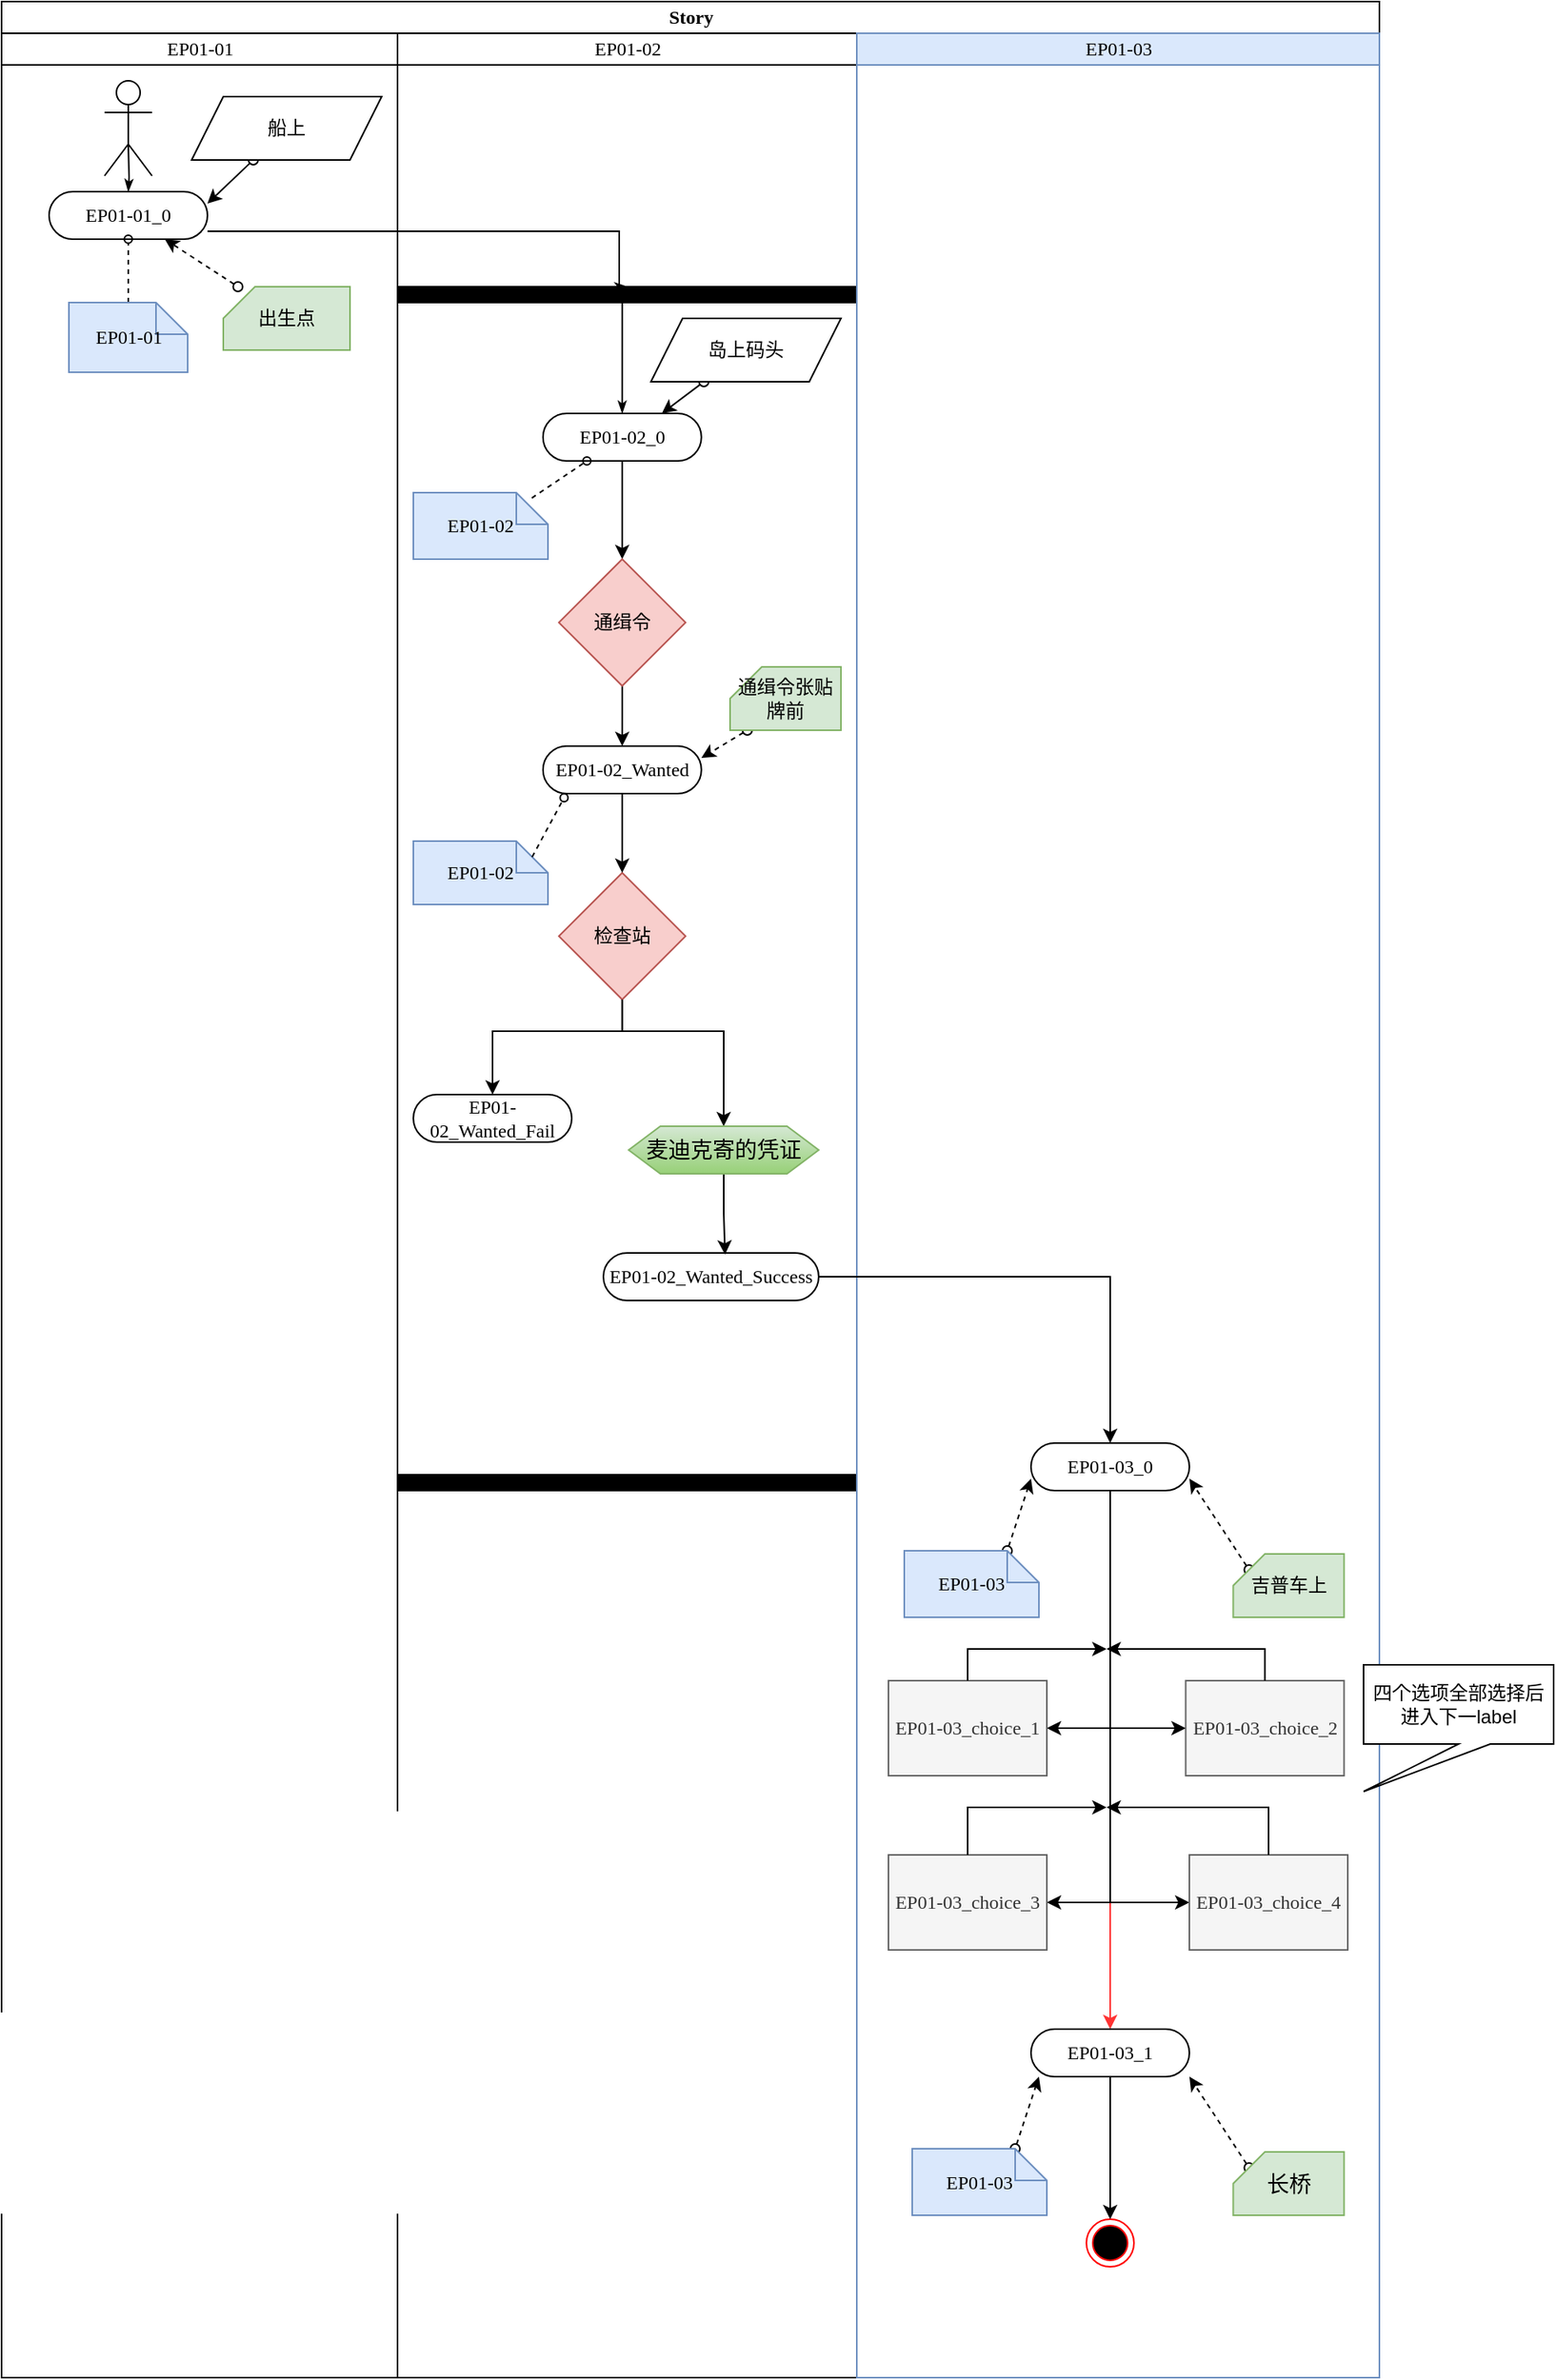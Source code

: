 <mxfile version="14.4.8" type="github" pages="2">
  <diagram name="关卡流程图" id="0783ab3e-0a74-02c8-0abd-f7b4e66b4bec">
    <mxGraphModel dx="1038" dy="1648" grid="1" gridSize="10" guides="1" tooltips="1" connect="1" arrows="1" fold="1" page="1" pageScale="1" pageWidth="850" pageHeight="1100" background="#ffffff" math="0" shadow="0">
      <root>
        <mxCell id="0" />
        <mxCell id="1" parent="0" />
        <mxCell id="1c1d494c118603dd-1" value="Story" style="swimlane;html=1;childLayout=stackLayout;startSize=20;rounded=0;shadow=0;comic=0;labelBackgroundColor=none;strokeWidth=1;fontFamily=Verdana;fontSize=12;align=center;" parent="1" vertex="1">
          <mxGeometry x="30" y="-1080" width="870" height="1500" as="geometry" />
        </mxCell>
        <mxCell id="1c1d494c118603dd-2" value="&lt;span style=&quot;font-family: &amp;#34;verdana&amp;#34; ; font-weight: 400&quot;&gt;EP01-01&lt;/span&gt;" style="swimlane;html=1;startSize=20;" parent="1c1d494c118603dd-1" vertex="1">
          <mxGeometry y="20" width="250" height="1480" as="geometry" />
        </mxCell>
        <mxCell id="60571a20871a0731-8" value="EP01-01_0" style="rounded=1;whiteSpace=wrap;html=1;shadow=0;comic=0;labelBackgroundColor=none;strokeWidth=1;fontFamily=Verdana;fontSize=12;align=center;arcSize=50;" parent="1c1d494c118603dd-2" vertex="1">
          <mxGeometry x="30" y="100" width="100" height="30" as="geometry" />
        </mxCell>
        <mxCell id="soN0B9OmbE9krU4sowRZ-2" style="edgeStyle=none;rounded=0;html=1;dashed=1;labelBackgroundColor=none;startArrow=none;startFill=0;startSize=5;endArrow=oval;endFill=0;endSize=5;jettySize=auto;orthogonalLoop=1;strokeWidth=1;fontFamily=Verdana;fontSize=12;entryX=0.5;entryY=1;entryDx=0;entryDy=0;exitX=0.5;exitY=0;exitDx=0;exitDy=0;exitPerimeter=0;" parent="1c1d494c118603dd-2" source="soN0B9OmbE9krU4sowRZ-1" target="60571a20871a0731-8" edge="1">
          <mxGeometry relative="1" as="geometry">
            <mxPoint x="150" y="257.878" as="sourcePoint" />
            <mxPoint x="112.955" y="238" as="targetPoint" />
          </mxGeometry>
        </mxCell>
        <mxCell id="1c1d494c118603dd-27" style="edgeStyle=orthogonalEdgeStyle;rounded=0;html=1;labelBackgroundColor=none;startArrow=none;startFill=0;startSize=5;endArrow=classicThin;endFill=1;endSize=5;jettySize=auto;orthogonalLoop=1;strokeWidth=1;fontFamily=Verdana;fontSize=12" parent="1c1d494c118603dd-2" target="60571a20871a0731-8" edge="1">
          <mxGeometry relative="1" as="geometry">
            <mxPoint x="80" y="70" as="sourcePoint" />
          </mxGeometry>
        </mxCell>
        <mxCell id="soN0B9OmbE9krU4sowRZ-1" value="EP01-01" style="shape=note;whiteSpace=wrap;html=1;rounded=0;shadow=0;comic=0;labelBackgroundColor=none;strokeWidth=1;fontFamily=Verdana;fontSize=12;align=center;size=20;fillColor=#dae8fc;strokeColor=#6c8ebf;" parent="1c1d494c118603dd-2" vertex="1">
          <mxGeometry x="42.5" y="170" width="75" height="44" as="geometry" />
        </mxCell>
        <mxCell id="soN0B9OmbE9krU4sowRZ-3" value="" style="shape=umlActor;verticalLabelPosition=bottom;verticalAlign=top;html=1;outlineConnect=0;" parent="1c1d494c118603dd-2" vertex="1">
          <mxGeometry x="65" y="30" width="30" height="60" as="geometry" />
        </mxCell>
        <mxCell id="soN0B9OmbE9krU4sowRZ-13" style="edgeStyle=none;rounded=0;orthogonalLoop=1;jettySize=auto;html=1;dashed=1;startArrow=oval;startFill=0;" parent="1c1d494c118603dd-2" source="soN0B9OmbE9krU4sowRZ-12" target="60571a20871a0731-8" edge="1">
          <mxGeometry relative="1" as="geometry" />
        </mxCell>
        <mxCell id="soN0B9OmbE9krU4sowRZ-12" value="出生点" style="shape=card;whiteSpace=wrap;html=1;size=20;fillColor=#d5e8d4;strokeColor=#82b366;" parent="1c1d494c118603dd-2" vertex="1">
          <mxGeometry x="140" y="160" width="80" height="40" as="geometry" />
        </mxCell>
        <mxCell id="soN0B9OmbE9krU4sowRZ-38" style="edgeStyle=none;rounded=0;orthogonalLoop=1;jettySize=auto;html=1;entryX=1;entryY=0.25;entryDx=0;entryDy=0;startArrow=oval;startFill=0;" parent="1c1d494c118603dd-2" source="soN0B9OmbE9krU4sowRZ-37" target="60571a20871a0731-8" edge="1">
          <mxGeometry relative="1" as="geometry" />
        </mxCell>
        <mxCell id="soN0B9OmbE9krU4sowRZ-37" value="船上" style="shape=parallelogram;perimeter=parallelogramPerimeter;whiteSpace=wrap;html=1;fixedSize=1;" parent="1c1d494c118603dd-2" vertex="1">
          <mxGeometry x="120" y="40" width="120" height="40" as="geometry" />
        </mxCell>
        <mxCell id="1c1d494c118603dd-28" style="edgeStyle=orthogonalEdgeStyle;rounded=0;html=1;entryX=0.5;entryY=0;labelBackgroundColor=none;startArrow=none;startFill=0;startSize=5;endArrow=classicThin;endFill=1;endSize=5;jettySize=auto;orthogonalLoop=1;strokeWidth=1;fontFamily=Verdana;fontSize=12" parent="1c1d494c118603dd-1" source="60571a20871a0731-8" target="60571a20871a0731-3" edge="1">
          <mxGeometry relative="1" as="geometry">
            <Array as="points">
              <mxPoint x="390" y="145" />
            </Array>
          </mxGeometry>
        </mxCell>
        <mxCell id="1c1d494c118603dd-3" value="&lt;span style=&quot;font-family: &amp;#34;verdana&amp;#34; ; font-weight: 400&quot;&gt;EP01-02&lt;/span&gt;" style="swimlane;html=1;startSize=20;" parent="1c1d494c118603dd-1" vertex="1">
          <mxGeometry x="250" y="20" width="290" height="1480" as="geometry" />
        </mxCell>
        <mxCell id="60571a20871a0731-3" value="" style="whiteSpace=wrap;html=1;rounded=0;shadow=0;comic=0;labelBackgroundColor=none;strokeWidth=1;fillColor=#000000;fontFamily=Verdana;fontSize=12;align=center;rotation=0;" parent="1c1d494c118603dd-3" vertex="1">
          <mxGeometry y="160" width="290" height="10" as="geometry" />
        </mxCell>
        <mxCell id="CkhX5bCaa37D4_O5Mb_i-23" style="edgeStyle=orthogonalEdgeStyle;rounded=0;orthogonalLoop=1;jettySize=auto;html=1;" parent="1c1d494c118603dd-3" source="1c1d494c118603dd-6" target="CkhX5bCaa37D4_O5Mb_i-21" edge="1">
          <mxGeometry relative="1" as="geometry" />
        </mxCell>
        <mxCell id="1c1d494c118603dd-6" value="EP01-02_0" style="rounded=1;whiteSpace=wrap;html=1;shadow=0;comic=0;labelBackgroundColor=none;strokeWidth=1;fontFamily=Verdana;fontSize=12;align=center;arcSize=50;" parent="1c1d494c118603dd-3" vertex="1">
          <mxGeometry x="91.88" y="240" width="100" height="30" as="geometry" />
        </mxCell>
        <mxCell id="1c1d494c118603dd-30" style="edgeStyle=orthogonalEdgeStyle;rounded=0;html=1;exitX=0.25;exitY=1;entryX=0.5;entryY=0;labelBackgroundColor=none;startArrow=none;startFill=0;startSize=5;endArrow=classicThin;endFill=1;endSize=5;jettySize=auto;orthogonalLoop=1;strokeWidth=1;fontFamily=Verdana;fontSize=12" parent="1c1d494c118603dd-3" source="60571a20871a0731-3" target="1c1d494c118603dd-6" edge="1">
          <mxGeometry relative="1" as="geometry">
            <Array as="points">
              <mxPoint x="142" y="170" />
            </Array>
          </mxGeometry>
        </mxCell>
        <mxCell id="1c1d494c118603dd-46" style="edgeStyle=none;rounded=0;html=1;labelBackgroundColor=none;startArrow=none;startFill=0;startSize=5;endArrow=oval;endFill=0;endSize=5;jettySize=auto;orthogonalLoop=1;strokeWidth=1;fontFamily=Verdana;fontSize=12;dashed=1;exitX=0.88;exitY=0.081;exitDx=0;exitDy=0;exitPerimeter=0;" parent="1c1d494c118603dd-3" source="1c1d494c118603dd-21" target="1c1d494c118603dd-6" edge="1">
          <mxGeometry relative="1" as="geometry">
            <mxPoint x="85.005" y="254" as="sourcePoint" />
          </mxGeometry>
        </mxCell>
        <mxCell id="1c1d494c118603dd-21" value="EP01-02" style="shape=note;whiteSpace=wrap;html=1;rounded=0;shadow=0;comic=0;labelBackgroundColor=none;strokeWidth=1;fontFamily=Verdana;fontSize=12;align=center;size=20;fillColor=#dae8fc;strokeColor=#6c8ebf;" parent="1c1d494c118603dd-3" vertex="1">
          <mxGeometry x="10.0" y="290" width="85" height="42" as="geometry" />
        </mxCell>
        <mxCell id="soN0B9OmbE9krU4sowRZ-15" style="edgeStyle=none;rounded=0;orthogonalLoop=1;jettySize=auto;html=1;dashed=1;startArrow=oval;startFill=0;entryX=1;entryY=0.25;entryDx=0;entryDy=0;" parent="1c1d494c118603dd-3" target="CkhX5bCaa37D4_O5Mb_i-14" edge="1">
          <mxGeometry relative="1" as="geometry">
            <mxPoint x="220.877" y="440" as="sourcePoint" />
          </mxGeometry>
        </mxCell>
        <mxCell id="soN0B9OmbE9krU4sowRZ-14" value="通缉令张贴牌前" style="shape=card;whiteSpace=wrap;html=1;size=20;fillColor=#d5e8d4;strokeColor=#82b366;" parent="1c1d494c118603dd-3" vertex="1">
          <mxGeometry x="210" y="400" width="70" height="40" as="geometry" />
        </mxCell>
        <mxCell id="soN0B9OmbE9krU4sowRZ-31" value="" style="whiteSpace=wrap;html=1;rounded=0;shadow=0;comic=0;labelBackgroundColor=none;strokeWidth=1;fillColor=#000000;fontFamily=Verdana;fontSize=12;align=center;rotation=0;" parent="1c1d494c118603dd-3" vertex="1">
          <mxGeometry y="910" width="290" height="10" as="geometry" />
        </mxCell>
        <mxCell id="CkhX5bCaa37D4_O5Mb_i-1" style="edgeStyle=none;rounded=0;orthogonalLoop=1;jettySize=auto;html=1;entryX=0.75;entryY=0;entryDx=0;entryDy=0;startArrow=oval;startFill=0;" parent="1c1d494c118603dd-3" source="CkhX5bCaa37D4_O5Mb_i-2" target="1c1d494c118603dd-6" edge="1">
          <mxGeometry relative="1" as="geometry">
            <mxPoint x="170" y="117.5" as="targetPoint" />
          </mxGeometry>
        </mxCell>
        <mxCell id="CkhX5bCaa37D4_O5Mb_i-2" value="岛上码头" style="shape=parallelogram;perimeter=parallelogramPerimeter;whiteSpace=wrap;html=1;fixedSize=1;" parent="1c1d494c118603dd-3" vertex="1">
          <mxGeometry x="160" y="180" width="120" height="40" as="geometry" />
        </mxCell>
        <mxCell id="CkhX5bCaa37D4_O5Mb_i-14" value="EP01-02_Wanted" style="rounded=1;whiteSpace=wrap;html=1;shadow=0;comic=0;labelBackgroundColor=none;strokeWidth=1;fontFamily=Verdana;fontSize=12;align=center;arcSize=50;" parent="1c1d494c118603dd-3" vertex="1">
          <mxGeometry x="91.88" y="450" width="100" height="30" as="geometry" />
        </mxCell>
        <mxCell id="CkhX5bCaa37D4_O5Mb_i-18" value="EP01-02" style="shape=note;whiteSpace=wrap;html=1;rounded=0;shadow=0;comic=0;labelBackgroundColor=none;strokeWidth=1;fontFamily=Verdana;fontSize=12;align=center;size=20;fillColor=#dae8fc;strokeColor=#6c8ebf;" parent="1c1d494c118603dd-3" vertex="1">
          <mxGeometry x="10" y="510" width="85" height="40" as="geometry" />
        </mxCell>
        <mxCell id="CkhX5bCaa37D4_O5Mb_i-19" style="edgeStyle=none;rounded=0;html=1;labelBackgroundColor=none;startArrow=none;startFill=0;startSize=5;endArrow=oval;endFill=0;endSize=5;jettySize=auto;orthogonalLoop=1;strokeWidth=1;fontFamily=Verdana;fontSize=12;dashed=1;exitX=0;exitY=0;exitDx=75;exitDy=10;exitPerimeter=0;entryX=0.133;entryY=1.087;entryDx=0;entryDy=0;entryPerimeter=0;" parent="1c1d494c118603dd-3" target="CkhX5bCaa37D4_O5Mb_i-14" edge="1">
          <mxGeometry relative="1" as="geometry">
            <mxPoint x="85" y="520" as="sourcePoint" />
            <mxPoint x="130.196" y="380" as="targetPoint" />
          </mxGeometry>
        </mxCell>
        <mxCell id="CkhX5bCaa37D4_O5Mb_i-24" style="edgeStyle=orthogonalEdgeStyle;rounded=0;orthogonalLoop=1;jettySize=auto;html=1;entryX=0.5;entryY=0;entryDx=0;entryDy=0;" parent="1c1d494c118603dd-3" source="CkhX5bCaa37D4_O5Mb_i-21" target="CkhX5bCaa37D4_O5Mb_i-14" edge="1">
          <mxGeometry relative="1" as="geometry" />
        </mxCell>
        <mxCell id="CkhX5bCaa37D4_O5Mb_i-21" value="通缉令" style="rhombus;whiteSpace=wrap;html=1;align=center;fillColor=#f8cecc;strokeColor=#b85450;" parent="1c1d494c118603dd-3" vertex="1">
          <mxGeometry x="101.88" y="332" width="80" height="80" as="geometry" />
        </mxCell>
        <mxCell id="o7VnYXeNRA8b91w_9cNe-45" style="edgeStyle=orthogonalEdgeStyle;rounded=0;orthogonalLoop=1;jettySize=auto;html=1;entryX=0.5;entryY=0;entryDx=0;entryDy=0;strokeColor=#000000;" edge="1" parent="1c1d494c118603dd-3" source="CkhX5bCaa37D4_O5Mb_i-20" target="o7VnYXeNRA8b91w_9cNe-44">
          <mxGeometry relative="1" as="geometry">
            <Array as="points">
              <mxPoint x="142" y="630" />
              <mxPoint x="206" y="630" />
            </Array>
          </mxGeometry>
        </mxCell>
        <mxCell id="CkhX5bCaa37D4_O5Mb_i-20" value="检查站" style="rhombus;whiteSpace=wrap;html=1;align=center;fillColor=#f8cecc;strokeColor=#b85450;" parent="1c1d494c118603dd-3" vertex="1">
          <mxGeometry x="101.88" y="530" width="80" height="80" as="geometry" />
        </mxCell>
        <mxCell id="CkhX5bCaa37D4_O5Mb_i-25" style="edgeStyle=orthogonalEdgeStyle;rounded=0;orthogonalLoop=1;jettySize=auto;html=1;entryX=0.5;entryY=0;entryDx=0;entryDy=0;" parent="1c1d494c118603dd-3" source="CkhX5bCaa37D4_O5Mb_i-14" target="CkhX5bCaa37D4_O5Mb_i-20" edge="1">
          <mxGeometry relative="1" as="geometry" />
        </mxCell>
        <mxCell id="o7VnYXeNRA8b91w_9cNe-21" value="EP01-02_Wanted_Fail" style="rounded=1;whiteSpace=wrap;html=1;shadow=0;comic=0;labelBackgroundColor=none;strokeWidth=1;fontFamily=Verdana;fontSize=12;align=center;arcSize=50;" vertex="1" parent="1c1d494c118603dd-3">
          <mxGeometry x="10" y="670" width="100" height="30" as="geometry" />
        </mxCell>
        <mxCell id="o7VnYXeNRA8b91w_9cNe-23" value="EP01-02_Wanted_Success" style="rounded=1;whiteSpace=wrap;html=1;shadow=0;comic=0;labelBackgroundColor=none;strokeWidth=1;fontFamily=Verdana;fontSize=12;align=center;arcSize=50;" vertex="1" parent="1c1d494c118603dd-3">
          <mxGeometry x="130" y="770" width="135.95" height="30" as="geometry" />
        </mxCell>
        <mxCell id="o7VnYXeNRA8b91w_9cNe-46" style="edgeStyle=orthogonalEdgeStyle;rounded=0;orthogonalLoop=1;jettySize=auto;html=1;entryX=0.565;entryY=0.033;entryDx=0;entryDy=0;entryPerimeter=0;strokeColor=#000000;" edge="1" parent="1c1d494c118603dd-3" source="o7VnYXeNRA8b91w_9cNe-44" target="o7VnYXeNRA8b91w_9cNe-23">
          <mxGeometry relative="1" as="geometry" />
        </mxCell>
        <mxCell id="o7VnYXeNRA8b91w_9cNe-44" value="&lt;span style=&quot;font-size: 10.5pt&quot;&gt;麦迪克寄的凭证&lt;/span&gt;" style="shape=hexagon;perimeter=hexagonPerimeter2;whiteSpace=wrap;html=1;fixedSize=1;gradientColor=#97d077;fillColor=#d5e8d4;strokeColor=#82b366;" vertex="1" parent="1c1d494c118603dd-3">
          <mxGeometry x="145.95" y="690" width="120" height="30" as="geometry" />
        </mxCell>
        <mxCell id="1c1d494c118603dd-4" value="&lt;span style=&quot;font-family: &amp;#34;verdana&amp;#34; ; font-weight: 400&quot;&gt;EP01-03&lt;/span&gt;" style="swimlane;html=1;startSize=20;fillColor=#dae8fc;strokeColor=#6c8ebf;" parent="1c1d494c118603dd-1" vertex="1">
          <mxGeometry x="540" y="20" width="330" height="1480" as="geometry" />
        </mxCell>
        <mxCell id="1c1d494c118603dd-33" style="rounded=0;html=1;labelBackgroundColor=none;startArrow=none;startFill=0;startSize=5;endArrow=classicThin;endFill=1;endSize=5;jettySize=auto;orthogonalLoop=1;strokeWidth=1;fontFamily=Verdana;fontSize=12" parent="1c1d494c118603dd-4" edge="1">
          <mxGeometry relative="1" as="geometry">
            <mxPoint x="61.25" y="268" as="targetPoint" />
          </mxGeometry>
        </mxCell>
        <mxCell id="1c1d494c118603dd-38" style="edgeStyle=none;rounded=0;html=1;labelBackgroundColor=none;startArrow=none;startFill=0;startSize=5;endArrow=classicThin;endFill=1;endSize=5;jettySize=auto;orthogonalLoop=1;strokeWidth=1;fontFamily=Verdana;fontSize=12" parent="1c1d494c118603dd-4" edge="1">
          <mxGeometry relative="1" as="geometry">
            <mxPoint x="35" y="367.222" as="targetPoint" />
          </mxGeometry>
        </mxCell>
        <mxCell id="1c1d494c118603dd-37" style="edgeStyle=none;rounded=0;html=1;labelBackgroundColor=none;startArrow=none;startFill=0;startSize=5;endArrow=classicThin;endFill=1;endSize=5;jettySize=auto;orthogonalLoop=1;strokeWidth=1;fontFamily=Verdana;fontSize=12" parent="1c1d494c118603dd-4" edge="1">
          <mxGeometry relative="1" as="geometry">
            <mxPoint x="70.565" y="298" as="sourcePoint" />
          </mxGeometry>
        </mxCell>
        <mxCell id="1c1d494c118603dd-48" style="edgeStyle=none;rounded=0;html=1;dashed=1;labelBackgroundColor=none;startArrow=none;startFill=0;startSize=5;endArrow=oval;endFill=0;endSize=5;jettySize=auto;orthogonalLoop=1;strokeWidth=1;fontFamily=Verdana;fontSize=12" parent="1c1d494c118603dd-4" edge="1">
          <mxGeometry relative="1" as="geometry">
            <mxPoint x="160" y="257.878" as="sourcePoint" />
          </mxGeometry>
        </mxCell>
        <mxCell id="1c1d494c118603dd-49" style="edgeStyle=none;rounded=0;html=1;dashed=1;labelBackgroundColor=none;startArrow=none;startFill=0;startSize=5;endArrow=oval;endFill=0;endSize=5;jettySize=auto;orthogonalLoop=1;strokeWidth=1;fontFamily=Verdana;fontSize=12" parent="1c1d494c118603dd-4" edge="1">
          <mxGeometry relative="1" as="geometry">
            <mxPoint x="85" y="281.814" as="targetPoint" />
          </mxGeometry>
        </mxCell>
        <mxCell id="1c1d494c118603dd-50" style="edgeStyle=none;rounded=0;html=1;dashed=1;labelBackgroundColor=none;startArrow=none;startFill=0;startSize=5;endArrow=oval;endFill=0;endSize=5;jettySize=auto;orthogonalLoop=1;strokeWidth=1;fontFamily=Verdana;fontSize=12" parent="1c1d494c118603dd-4" edge="1">
          <mxGeometry relative="1" as="geometry">
            <mxPoint x="154.744" y="415" as="sourcePoint" />
          </mxGeometry>
        </mxCell>
        <mxCell id="1c1d494c118603dd-51" style="edgeStyle=none;rounded=0;html=1;dashed=1;labelBackgroundColor=none;startArrow=none;startFill=0;startSize=5;endArrow=oval;endFill=0;endSize=5;jettySize=auto;orthogonalLoop=1;strokeWidth=1;fontFamily=Verdana;fontSize=12" parent="1c1d494c118603dd-4" edge="1">
          <mxGeometry relative="1" as="geometry">
            <mxPoint x="35" y="389.538" as="targetPoint" />
          </mxGeometry>
        </mxCell>
        <mxCell id="o7VnYXeNRA8b91w_9cNe-7" style="edgeStyle=orthogonalEdgeStyle;rounded=0;orthogonalLoop=1;jettySize=auto;html=1;entryX=0.5;entryY=0;entryDx=0;entryDy=0;strokeColor=#FF3333;" edge="1" parent="1c1d494c118603dd-4" source="soN0B9OmbE9krU4sowRZ-10" target="o7VnYXeNRA8b91w_9cNe-3">
          <mxGeometry relative="1" as="geometry" />
        </mxCell>
        <mxCell id="o7VnYXeNRA8b91w_9cNe-8" style="edgeStyle=orthogonalEdgeStyle;rounded=0;orthogonalLoop=1;jettySize=auto;html=1;entryX=1;entryY=0.5;entryDx=0;entryDy=0;" edge="1" parent="1c1d494c118603dd-4" source="soN0B9OmbE9krU4sowRZ-10" target="y9dh2Xbjmre8mi5nS-NG-4">
          <mxGeometry relative="1" as="geometry" />
        </mxCell>
        <mxCell id="o7VnYXeNRA8b91w_9cNe-12" style="edgeStyle=orthogonalEdgeStyle;rounded=0;orthogonalLoop=1;jettySize=auto;html=1;entryX=0;entryY=0.5;entryDx=0;entryDy=0;" edge="1" parent="1c1d494c118603dd-4" source="soN0B9OmbE9krU4sowRZ-10" target="y9dh2Xbjmre8mi5nS-NG-6">
          <mxGeometry relative="1" as="geometry" />
        </mxCell>
        <mxCell id="o7VnYXeNRA8b91w_9cNe-13" style="edgeStyle=orthogonalEdgeStyle;rounded=0;orthogonalLoop=1;jettySize=auto;html=1;entryX=1;entryY=0.5;entryDx=0;entryDy=0;strokeColor=#000000;" edge="1" parent="1c1d494c118603dd-4" source="soN0B9OmbE9krU4sowRZ-10" target="y9dh2Xbjmre8mi5nS-NG-7">
          <mxGeometry relative="1" as="geometry" />
        </mxCell>
        <mxCell id="soN0B9OmbE9krU4sowRZ-10" value="EP01-03_0" style="rounded=1;whiteSpace=wrap;html=1;shadow=0;comic=0;labelBackgroundColor=none;strokeWidth=1;fontFamily=Verdana;fontSize=12;align=center;arcSize=50;" parent="1c1d494c118603dd-4" vertex="1">
          <mxGeometry x="110" y="890" width="100" height="30" as="geometry" />
        </mxCell>
        <mxCell id="soN0B9OmbE9krU4sowRZ-20" style="edgeStyle=none;rounded=0;orthogonalLoop=1;jettySize=auto;html=1;entryX=1;entryY=0.75;entryDx=0;entryDy=0;dashed=1;startArrow=oval;startFill=0;exitX=0;exitY=0;exitDx=10;exitDy=10;exitPerimeter=0;" parent="1c1d494c118603dd-4" source="soN0B9OmbE9krU4sowRZ-19" target="soN0B9OmbE9krU4sowRZ-10" edge="1">
          <mxGeometry relative="1" as="geometry">
            <mxPoint x="246.294" y="950" as="sourcePoint" />
          </mxGeometry>
        </mxCell>
        <mxCell id="soN0B9OmbE9krU4sowRZ-19" value="吉普车上" style="shape=card;whiteSpace=wrap;html=1;size=20;fillColor=#d5e8d4;strokeColor=#82b366;" parent="1c1d494c118603dd-4" vertex="1">
          <mxGeometry x="237.69" y="960" width="70" height="40" as="geometry" />
        </mxCell>
        <mxCell id="soN0B9OmbE9krU4sowRZ-22" style="edgeStyle=none;rounded=0;orthogonalLoop=1;jettySize=auto;html=1;entryX=0;entryY=0.75;entryDx=0;entryDy=0;dashed=1;startArrow=oval;startFill=0;exitX=0;exitY=0;exitDx=65;exitDy=0;exitPerimeter=0;" parent="1c1d494c118603dd-4" source="soN0B9OmbE9krU4sowRZ-21" target="soN0B9OmbE9krU4sowRZ-10" edge="1">
          <mxGeometry relative="1" as="geometry">
            <mxPoint x="86.694" y="888" as="sourcePoint" />
          </mxGeometry>
        </mxCell>
        <mxCell id="soN0B9OmbE9krU4sowRZ-25" value="" style="ellipse;html=1;shape=endState;fillColor=#000000;strokeColor=#ff0000;" parent="1c1d494c118603dd-4" vertex="1">
          <mxGeometry x="145" y="1380" width="30" height="30" as="geometry" />
        </mxCell>
        <mxCell id="soN0B9OmbE9krU4sowRZ-21" value="EP01-03" style="shape=note;whiteSpace=wrap;html=1;rounded=0;shadow=0;comic=0;labelBackgroundColor=none;strokeWidth=1;fontFamily=Verdana;fontSize=12;align=center;size=20;fillColor=#dae8fc;strokeColor=#6c8ebf;" parent="1c1d494c118603dd-4" vertex="1">
          <mxGeometry x="30.0" y="958" width="85" height="42" as="geometry" />
        </mxCell>
        <mxCell id="y9dh2Xbjmre8mi5nS-NG-4" value="&lt;span style=&quot;font-family: &amp;#34;verdana&amp;#34;&quot;&gt;EP01-03_choice_1&lt;/span&gt;" style="whiteSpace=wrap;html=1;align=center;verticalAlign=middle;treeFolding=1;treeMoving=1;fillColor=#f5f5f5;strokeColor=#666666;fontColor=#333333;" parent="1c1d494c118603dd-4" vertex="1" collapsed="1">
          <mxGeometry x="20.0" y="1040" width="100" height="60" as="geometry" />
        </mxCell>
        <mxCell id="y9dh2Xbjmre8mi5nS-NG-5" value="&lt;span style=&quot;font-family: &amp;#34;verdana&amp;#34;&quot;&gt;EP01-03_choice_2&lt;/span&gt;" style="whiteSpace=wrap;html=1;align=center;verticalAlign=middle;treeFolding=1;treeMoving=1;fillColor=#f5f5f5;strokeColor=#666666;fontColor=#333333;" parent="1c1d494c118603dd-4" vertex="1" collapsed="1">
          <mxGeometry x="207.69" y="1040" width="100" height="60" as="geometry" />
        </mxCell>
        <mxCell id="y9dh2Xbjmre8mi5nS-NG-6" value="&lt;span style=&quot;font-family: &amp;#34;verdana&amp;#34;&quot;&gt;EP01-03_choice_4&lt;/span&gt;" style="whiteSpace=wrap;html=1;align=center;verticalAlign=middle;treeFolding=1;treeMoving=1;fillColor=#f5f5f5;strokeColor=#666666;fontColor=#333333;" parent="1c1d494c118603dd-4" vertex="1">
          <mxGeometry x="210.0" y="1150" width="100" height="60" as="geometry" />
        </mxCell>
        <mxCell id="y9dh2Xbjmre8mi5nS-NG-7" value="&lt;span style=&quot;font-family: &amp;#34;verdana&amp;#34;&quot;&gt;EP01-03_choice_3&lt;/span&gt;" style="whiteSpace=wrap;html=1;align=center;verticalAlign=middle;treeFolding=1;treeMoving=1;fillColor=#f5f5f5;strokeColor=#666666;fontColor=#333333;" parent="1c1d494c118603dd-4" vertex="1">
          <mxGeometry x="20.0" y="1150" width="100" height="60" as="geometry" />
        </mxCell>
        <mxCell id="o7VnYXeNRA8b91w_9cNe-17" style="edgeStyle=orthogonalEdgeStyle;rounded=0;orthogonalLoop=1;jettySize=auto;html=1;entryX=0.5;entryY=0;entryDx=0;entryDy=0;strokeColor=#000000;" edge="1" parent="1c1d494c118603dd-4" source="o7VnYXeNRA8b91w_9cNe-3" target="soN0B9OmbE9krU4sowRZ-25">
          <mxGeometry relative="1" as="geometry" />
        </mxCell>
        <mxCell id="o7VnYXeNRA8b91w_9cNe-3" value="EP01-03_1" style="rounded=1;whiteSpace=wrap;html=1;shadow=0;comic=0;labelBackgroundColor=none;strokeWidth=1;fontFamily=Verdana;fontSize=12;align=center;arcSize=50;" vertex="1" parent="1c1d494c118603dd-4">
          <mxGeometry x="110.0" y="1260" width="100" height="30" as="geometry" />
        </mxCell>
        <mxCell id="o7VnYXeNRA8b91w_9cNe-5" style="edgeStyle=none;rounded=0;orthogonalLoop=1;jettySize=auto;html=1;entryX=1;entryY=0.75;entryDx=0;entryDy=0;dashed=1;startArrow=oval;startFill=0;exitX=0;exitY=0;exitDx=10;exitDy=10;exitPerimeter=0;" edge="1" parent="1c1d494c118603dd-4" source="o7VnYXeNRA8b91w_9cNe-6">
          <mxGeometry relative="1" as="geometry">
            <mxPoint x="-323.706" y="2387.5" as="sourcePoint" />
            <mxPoint x="210.0" y="1290" as="targetPoint" />
          </mxGeometry>
        </mxCell>
        <mxCell id="o7VnYXeNRA8b91w_9cNe-6" value="&lt;span style=&quot;font-size: 14px&quot;&gt;长桥&lt;/span&gt;" style="shape=card;whiteSpace=wrap;html=1;size=20;fillColor=#d5e8d4;strokeColor=#82b366;" vertex="1" parent="1c1d494c118603dd-4">
          <mxGeometry x="237.69" y="1337.5" width="70" height="40" as="geometry" />
        </mxCell>
        <mxCell id="o7VnYXeNRA8b91w_9cNe-11" style="edgeStyle=orthogonalEdgeStyle;rounded=0;orthogonalLoop=1;jettySize=auto;html=1;entryX=0;entryY=0.5;entryDx=0;entryDy=0;exitX=0.5;exitY=1;exitDx=0;exitDy=0;" edge="1" parent="1c1d494c118603dd-4" source="soN0B9OmbE9krU4sowRZ-10" target="y9dh2Xbjmre8mi5nS-NG-5">
          <mxGeometry relative="1" as="geometry">
            <mxPoint x="169.99" y="930" as="sourcePoint" />
            <mxPoint x="130.0" y="1080" as="targetPoint" />
          </mxGeometry>
        </mxCell>
        <mxCell id="o7VnYXeNRA8b91w_9cNe-18" style="edgeStyle=none;rounded=0;orthogonalLoop=1;jettySize=auto;html=1;entryX=0;entryY=0.75;entryDx=0;entryDy=0;dashed=1;startArrow=oval;startFill=0;exitX=0;exitY=0;exitDx=65;exitDy=0;exitPerimeter=0;" edge="1" parent="1c1d494c118603dd-4" source="o7VnYXeNRA8b91w_9cNe-19">
          <mxGeometry relative="1" as="geometry">
            <mxPoint x="-478.306" y="2325.5" as="sourcePoint" />
            <mxPoint x="115.0" y="1290" as="targetPoint" />
          </mxGeometry>
        </mxCell>
        <mxCell id="o7VnYXeNRA8b91w_9cNe-19" value="EP01-03" style="shape=note;whiteSpace=wrap;html=1;rounded=0;shadow=0;comic=0;labelBackgroundColor=none;strokeWidth=1;fontFamily=Verdana;fontSize=12;align=center;size=20;fillColor=#dae8fc;strokeColor=#6c8ebf;" vertex="1" parent="1c1d494c118603dd-4">
          <mxGeometry x="35.0" y="1335.5" width="85" height="42" as="geometry" />
        </mxCell>
        <mxCell id="o7VnYXeNRA8b91w_9cNe-47" style="edgeStyle=orthogonalEdgeStyle;rounded=0;orthogonalLoop=1;jettySize=auto;html=1;entryX=0.5;entryY=0;entryDx=0;entryDy=0;strokeColor=#000000;" edge="1" parent="1c1d494c118603dd-1" source="o7VnYXeNRA8b91w_9cNe-23" target="soN0B9OmbE9krU4sowRZ-10">
          <mxGeometry relative="1" as="geometry" />
        </mxCell>
        <mxCell id="o7VnYXeNRA8b91w_9cNe-9" style="edgeStyle=orthogonalEdgeStyle;rounded=0;orthogonalLoop=1;jettySize=auto;html=1;" edge="1" parent="1" source="y9dh2Xbjmre8mi5nS-NG-4">
          <mxGeometry relative="1" as="geometry">
            <mxPoint x="727.69" y="-40" as="targetPoint" />
            <Array as="points">
              <mxPoint x="639.69" y="-40" />
            </Array>
          </mxGeometry>
        </mxCell>
        <mxCell id="o7VnYXeNRA8b91w_9cNe-10" style="edgeStyle=orthogonalEdgeStyle;rounded=0;orthogonalLoop=1;jettySize=auto;html=1;" edge="1" parent="1" source="y9dh2Xbjmre8mi5nS-NG-5">
          <mxGeometry relative="1" as="geometry">
            <mxPoint x="727.69" y="-40" as="targetPoint" />
            <Array as="points">
              <mxPoint x="827.69" y="-40" />
              <mxPoint x="767.69" y="-40" />
            </Array>
          </mxGeometry>
        </mxCell>
        <mxCell id="o7VnYXeNRA8b91w_9cNe-14" style="edgeStyle=orthogonalEdgeStyle;rounded=0;orthogonalLoop=1;jettySize=auto;html=1;strokeColor=#000000;" edge="1" parent="1" source="y9dh2Xbjmre8mi5nS-NG-7">
          <mxGeometry relative="1" as="geometry">
            <mxPoint x="727.69" y="60" as="targetPoint" />
            <Array as="points">
              <mxPoint x="639.69" y="60" />
              <mxPoint x="727.69" y="60" />
            </Array>
          </mxGeometry>
        </mxCell>
        <mxCell id="o7VnYXeNRA8b91w_9cNe-15" style="edgeStyle=orthogonalEdgeStyle;rounded=0;orthogonalLoop=1;jettySize=auto;html=1;strokeColor=#000000;" edge="1" parent="1" source="y9dh2Xbjmre8mi5nS-NG-6">
          <mxGeometry relative="1" as="geometry">
            <mxPoint x="727.69" y="60" as="targetPoint" />
            <Array as="points">
              <mxPoint x="829.69" y="60" />
            </Array>
          </mxGeometry>
        </mxCell>
        <mxCell id="o7VnYXeNRA8b91w_9cNe-16" value="四个选项全部选择后进入下一label" style="shape=callout;whiteSpace=wrap;html=1;perimeter=calloutPerimeter;position2=0;" vertex="1" parent="1">
          <mxGeometry x="890" y="-30" width="120" height="80" as="geometry" />
        </mxCell>
        <mxCell id="o7VnYXeNRA8b91w_9cNe-20" style="edgeStyle=orthogonalEdgeStyle;rounded=0;orthogonalLoop=1;jettySize=auto;html=1;strokeColor=#000000;" edge="1" parent="1" source="CkhX5bCaa37D4_O5Mb_i-20">
          <mxGeometry relative="1" as="geometry">
            <mxPoint x="340" y="-390" as="targetPoint" />
            <Array as="points">
              <mxPoint x="422" y="-430" />
              <mxPoint x="340" y="-430" />
            </Array>
          </mxGeometry>
        </mxCell>
      </root>
    </mxGraphModel>
  </diagram>
  <diagram id="dmDB2ZcVdiuMjPRwZuYF" name="关卡平面图">
    <mxGraphModel dx="1422" dy="762" grid="1" gridSize="10" guides="1" tooltips="1" connect="1" arrows="1" fold="1" page="1" pageScale="1" pageWidth="827" pageHeight="1169" math="0" shadow="0">
      <root>
        <mxCell id="ojgNweESeSlG1wubFBOF-0" />
        <mxCell id="ojgNweESeSlG1wubFBOF-1" parent="ojgNweESeSlG1wubFBOF-0" />
        <mxCell id="32pKdByRdfm2AMbjOZ1x-0" value="" style="rounded=0;whiteSpace=wrap;html=1;" parent="ojgNweESeSlG1wubFBOF-1" vertex="1">
          <mxGeometry x="40" y="150" width="930" height="560" as="geometry" />
        </mxCell>
        <mxCell id="32pKdByRdfm2AMbjOZ1x-1" value="&lt;span style=&quot;font-size: 20px&quot;&gt;码头木栈道&lt;/span&gt;" style="rounded=0;whiteSpace=wrap;html=1;" parent="ojgNweESeSlG1wubFBOF-1" vertex="1">
          <mxGeometry x="90" y="420" width="290" height="53.75" as="geometry" />
        </mxCell>
        <mxCell id="32pKdByRdfm2AMbjOZ1x-10" value="&lt;span style=&quot;font-size: 20px&quot;&gt;检查站&lt;/span&gt;" style="rounded=0;whiteSpace=wrap;html=1;" parent="ojgNweESeSlG1wubFBOF-1" vertex="1">
          <mxGeometry x="380" y="330" width="360" height="240" as="geometry" />
        </mxCell>
        <mxCell id="32pKdByRdfm2AMbjOZ1x-11" value="铁门" style="shape=process;whiteSpace=wrap;html=1;backgroundOutline=1;rotation=90;" parent="ojgNweESeSlG1wubFBOF-1" vertex="1">
          <mxGeometry x="460" y="439.38" width="60" height="15" as="geometry" />
        </mxCell>
        <mxCell id="32pKdByRdfm2AMbjOZ1x-12" value="" style="rounded=0;whiteSpace=wrap;html=1;" parent="ojgNweESeSlG1wubFBOF-1" vertex="1">
          <mxGeometry x="380" y="400" width="100" height="100" as="geometry" />
        </mxCell>
        <mxCell id="32pKdByRdfm2AMbjOZ1x-16" value="&lt;h1&gt;岛上码头&lt;/h1&gt;" style="text;html=1;strokeColor=none;fillColor=none;spacing=5;spacingTop=-20;whiteSpace=wrap;overflow=hidden;rounded=0;" parent="ojgNweESeSlG1wubFBOF-1" vertex="1">
          <mxGeometry x="40" y="30" width="190" height="120" as="geometry" />
        </mxCell>
        <mxCell id="2-35yjRWeZZgqv3ZDKaf-1" value="" style="shape=umlActor;verticalLabelPosition=bottom;verticalAlign=top;html=1;outlineConnect=0;" parent="ojgNweESeSlG1wubFBOF-1" vertex="1">
          <mxGeometry x="310" y="416.88" width="30" height="60" as="geometry" />
        </mxCell>
        <mxCell id="G3A9UKzgKmthC-wFT3gr-1" value="通缉牌" style="shape=callout;whiteSpace=wrap;html=1;perimeter=calloutPerimeter;position2=0.5;size=10;position=0.5;" vertex="1" parent="ojgNweESeSlG1wubFBOF-1">
          <mxGeometry x="400" y="400" width="60" height="30" as="geometry" />
        </mxCell>
        <mxCell id="G3A9UKzgKmthC-wFT3gr-4" value="" style="endArrow=classic;html=1;entryX=1;entryY=0.5;entryDx=0;entryDy=0;fillColor=#d5e8d4;strokeColor=#82b366;" edge="1" parent="ojgNweESeSlG1wubFBOF-1" source="2-35yjRWeZZgqv3ZDKaf-1" target="32pKdByRdfm2AMbjOZ1x-1">
          <mxGeometry width="50" height="50" relative="1" as="geometry">
            <mxPoint x="350" y="380" as="sourcePoint" />
            <mxPoint x="400" y="330" as="targetPoint" />
          </mxGeometry>
        </mxCell>
      </root>
    </mxGraphModel>
  </diagram>
</mxfile>
